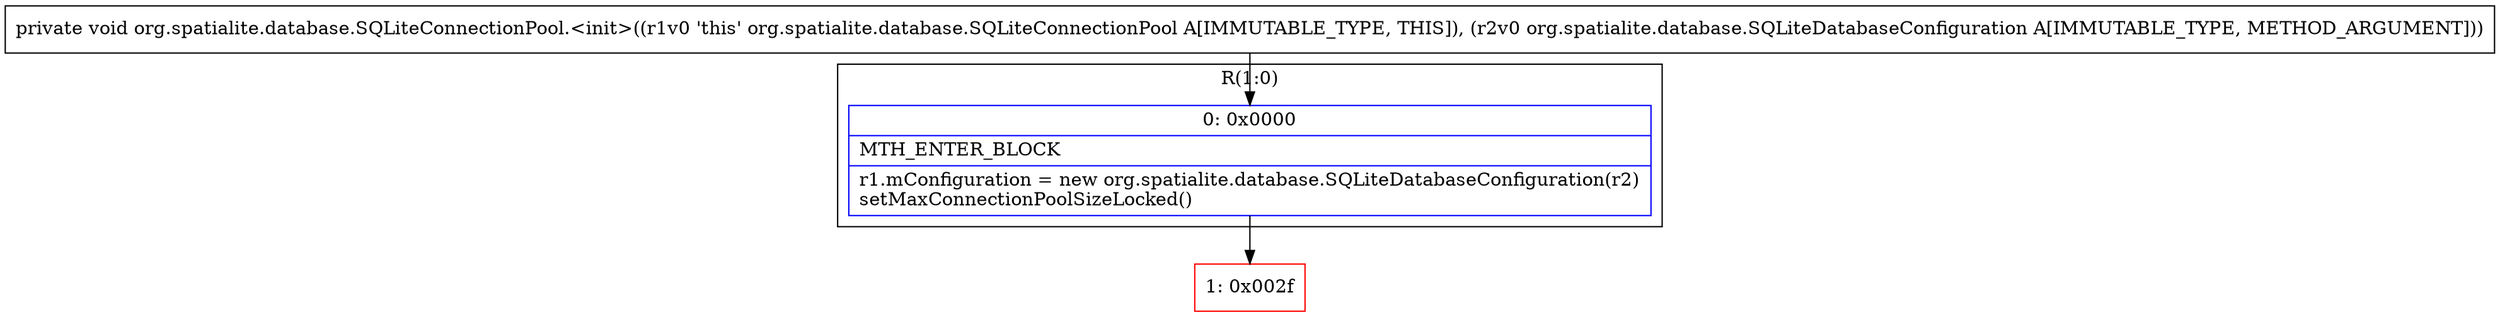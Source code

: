 digraph "CFG fororg.spatialite.database.SQLiteConnectionPool.\<init\>(Lorg\/spatialite\/database\/SQLiteDatabaseConfiguration;)V" {
subgraph cluster_Region_207835115 {
label = "R(1:0)";
node [shape=record,color=blue];
Node_0 [shape=record,label="{0\:\ 0x0000|MTH_ENTER_BLOCK\l|r1.mConfiguration = new org.spatialite.database.SQLiteDatabaseConfiguration(r2)\lsetMaxConnectionPoolSizeLocked()\l}"];
}
Node_1 [shape=record,color=red,label="{1\:\ 0x002f}"];
MethodNode[shape=record,label="{private void org.spatialite.database.SQLiteConnectionPool.\<init\>((r1v0 'this' org.spatialite.database.SQLiteConnectionPool A[IMMUTABLE_TYPE, THIS]), (r2v0 org.spatialite.database.SQLiteDatabaseConfiguration A[IMMUTABLE_TYPE, METHOD_ARGUMENT])) }"];
MethodNode -> Node_0;
Node_0 -> Node_1;
}

